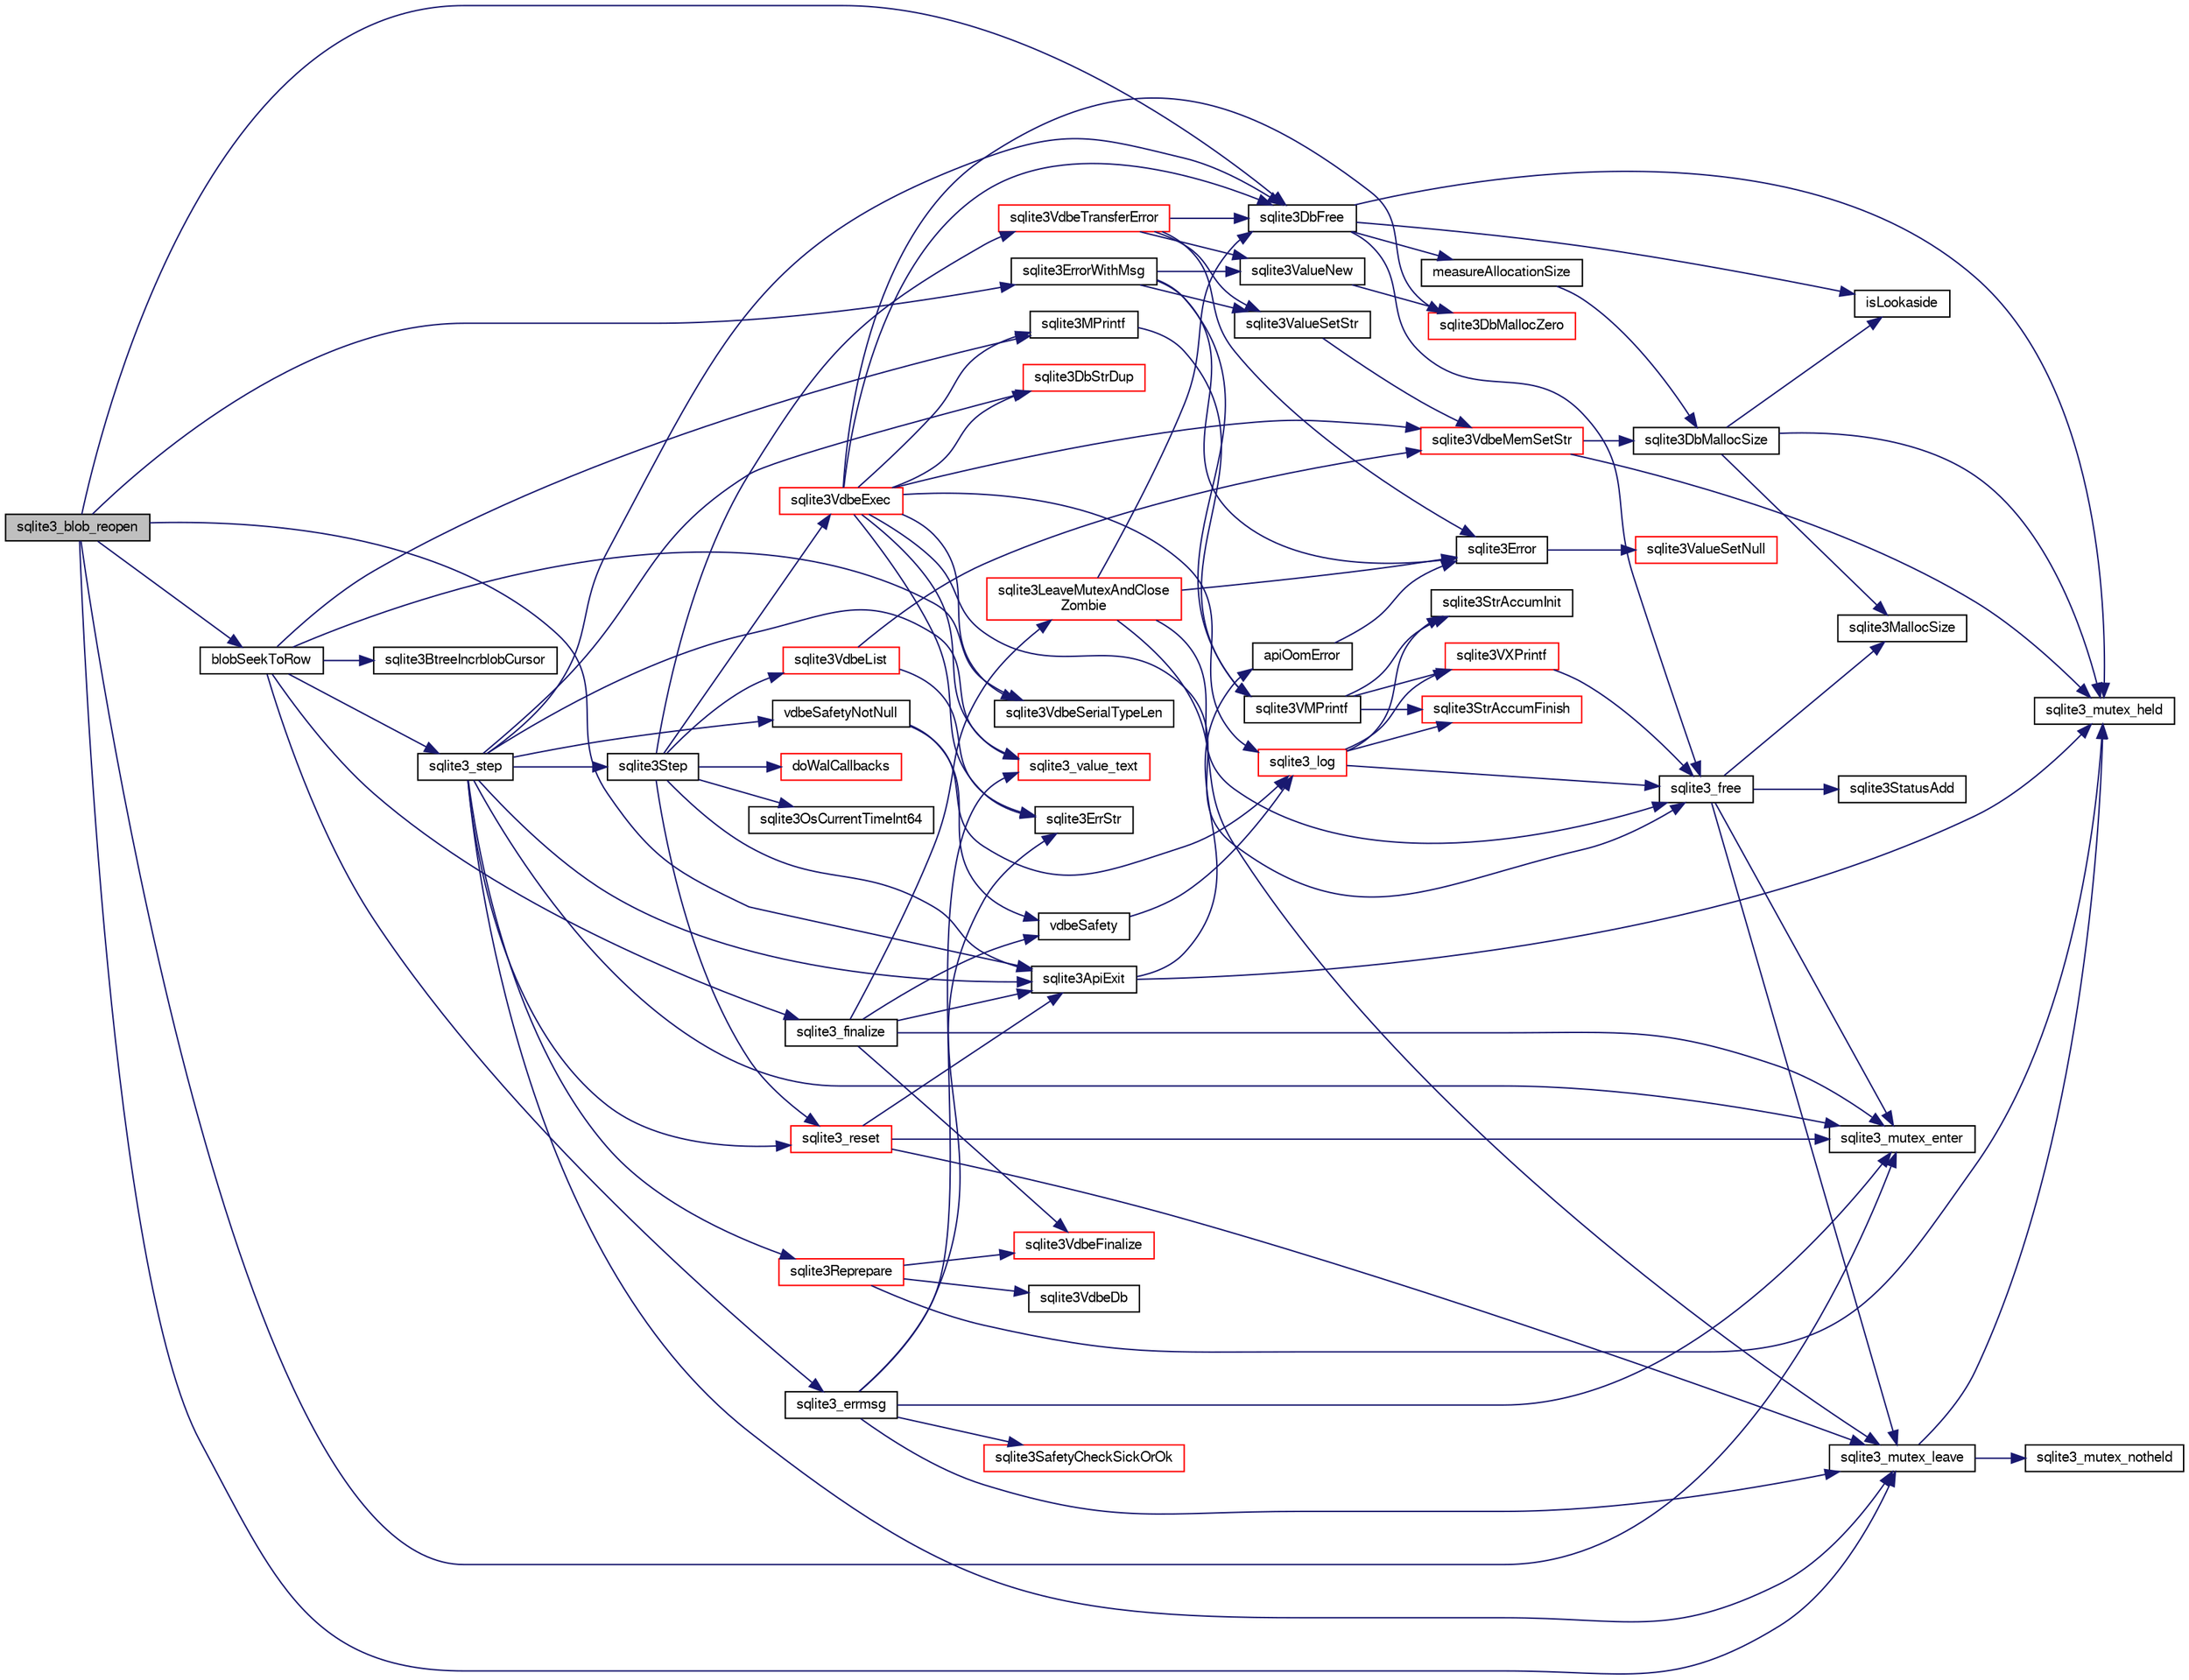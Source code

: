 digraph "sqlite3_blob_reopen"
{
  edge [fontname="FreeSans",fontsize="10",labelfontname="FreeSans",labelfontsize="10"];
  node [fontname="FreeSans",fontsize="10",shape=record];
  rankdir="LR";
  Node311791 [label="sqlite3_blob_reopen",height=0.2,width=0.4,color="black", fillcolor="grey75", style="filled", fontcolor="black"];
  Node311791 -> Node311792 [color="midnightblue",fontsize="10",style="solid",fontname="FreeSans"];
  Node311792 [label="sqlite3_mutex_enter",height=0.2,width=0.4,color="black", fillcolor="white", style="filled",URL="$sqlite3_8c.html#a1c12cde690bd89f104de5cbad12a6bf5"];
  Node311791 -> Node311793 [color="midnightblue",fontsize="10",style="solid",fontname="FreeSans"];
  Node311793 [label="blobSeekToRow",height=0.2,width=0.4,color="black", fillcolor="white", style="filled",URL="$sqlite3_8c.html#afff57e13332b98c8a44a7cebe38962ab"];
  Node311793 -> Node311794 [color="midnightblue",fontsize="10",style="solid",fontname="FreeSans"];
  Node311794 [label="sqlite3_step",height=0.2,width=0.4,color="black", fillcolor="white", style="filled",URL="$sqlite3_8c.html#ac1e491ce36b7471eb28387f7d3c74334"];
  Node311794 -> Node311795 [color="midnightblue",fontsize="10",style="solid",fontname="FreeSans"];
  Node311795 [label="vdbeSafetyNotNull",height=0.2,width=0.4,color="black", fillcolor="white", style="filled",URL="$sqlite3_8c.html#a018448275e86f09d8af8033cec4cafdf"];
  Node311795 -> Node311796 [color="midnightblue",fontsize="10",style="solid",fontname="FreeSans"];
  Node311796 [label="sqlite3_log",height=0.2,width=0.4,color="red", fillcolor="white", style="filled",URL="$sqlite3_8c.html#a298c9699bf9c143662c6b1fec4b2dc3b"];
  Node311796 -> Node311798 [color="midnightblue",fontsize="10",style="solid",fontname="FreeSans"];
  Node311798 [label="sqlite3StrAccumInit",height=0.2,width=0.4,color="black", fillcolor="white", style="filled",URL="$sqlite3_8c.html#aabf95e113b9d54d519cd15a56215f560"];
  Node311796 -> Node311799 [color="midnightblue",fontsize="10",style="solid",fontname="FreeSans"];
  Node311799 [label="sqlite3VXPrintf",height=0.2,width=0.4,color="red", fillcolor="white", style="filled",URL="$sqlite3_8c.html#a63c25806c9bd4a2b76f9a0eb232c6bde"];
  Node311799 -> Node311811 [color="midnightblue",fontsize="10",style="solid",fontname="FreeSans"];
  Node311811 [label="sqlite3_free",height=0.2,width=0.4,color="black", fillcolor="white", style="filled",URL="$sqlite3_8c.html#a6552349e36a8a691af5487999ab09519"];
  Node311811 -> Node311792 [color="midnightblue",fontsize="10",style="solid",fontname="FreeSans"];
  Node311811 -> Node311812 [color="midnightblue",fontsize="10",style="solid",fontname="FreeSans"];
  Node311812 [label="sqlite3StatusAdd",height=0.2,width=0.4,color="black", fillcolor="white", style="filled",URL="$sqlite3_8c.html#afa029f93586aeab4cc85360905dae9cd"];
  Node311811 -> Node311809 [color="midnightblue",fontsize="10",style="solid",fontname="FreeSans"];
  Node311809 [label="sqlite3MallocSize",height=0.2,width=0.4,color="black", fillcolor="white", style="filled",URL="$sqlite3_8c.html#acf5d2a5f35270bafb050bd2def576955"];
  Node311811 -> Node311813 [color="midnightblue",fontsize="10",style="solid",fontname="FreeSans"];
  Node311813 [label="sqlite3_mutex_leave",height=0.2,width=0.4,color="black", fillcolor="white", style="filled",URL="$sqlite3_8c.html#a5838d235601dbd3c1fa993555c6bcc93"];
  Node311813 -> Node311806 [color="midnightblue",fontsize="10",style="solid",fontname="FreeSans"];
  Node311806 [label="sqlite3_mutex_held",height=0.2,width=0.4,color="black", fillcolor="white", style="filled",URL="$sqlite3_8c.html#acf77da68932b6bc163c5e68547ecc3e7"];
  Node311813 -> Node311814 [color="midnightblue",fontsize="10",style="solid",fontname="FreeSans"];
  Node311814 [label="sqlite3_mutex_notheld",height=0.2,width=0.4,color="black", fillcolor="white", style="filled",URL="$sqlite3_8c.html#a83967c837c1c000d3b5adcfaa688f5dc"];
  Node311796 -> Node311907 [color="midnightblue",fontsize="10",style="solid",fontname="FreeSans"];
  Node311907 [label="sqlite3StrAccumFinish",height=0.2,width=0.4,color="red", fillcolor="white", style="filled",URL="$sqlite3_8c.html#adb7f26b10ac1b847db6f000ef4c2e2ba"];
  Node311796 -> Node311811 [color="midnightblue",fontsize="10",style="solid",fontname="FreeSans"];
  Node311795 -> Node312077 [color="midnightblue",fontsize="10",style="solid",fontname="FreeSans"];
  Node312077 [label="vdbeSafety",height=0.2,width=0.4,color="black", fillcolor="white", style="filled",URL="$sqlite3_8c.html#ad376f1aa66b2801fa8fb2fb134f370fd"];
  Node312077 -> Node311796 [color="midnightblue",fontsize="10",style="solid",fontname="FreeSans"];
  Node311794 -> Node311792 [color="midnightblue",fontsize="10",style="solid",fontname="FreeSans"];
  Node311794 -> Node312078 [color="midnightblue",fontsize="10",style="solid",fontname="FreeSans"];
  Node312078 [label="sqlite3Step",height=0.2,width=0.4,color="black", fillcolor="white", style="filled",URL="$sqlite3_8c.html#a3f2872e873e2758a4beedad1d5113554"];
  Node312078 -> Node312079 [color="midnightblue",fontsize="10",style="solid",fontname="FreeSans"];
  Node312079 [label="sqlite3_reset",height=0.2,width=0.4,color="red", fillcolor="white", style="filled",URL="$sqlite3_8c.html#a758efebc2e95694959ab0e74b397984c"];
  Node312079 -> Node311792 [color="midnightblue",fontsize="10",style="solid",fontname="FreeSans"];
  Node312079 -> Node312009 [color="midnightblue",fontsize="10",style="solid",fontname="FreeSans"];
  Node312009 [label="sqlite3ApiExit",height=0.2,width=0.4,color="black", fillcolor="white", style="filled",URL="$sqlite3_8c.html#ae5a967ec6172298db98b6090bbd1dd9b"];
  Node312009 -> Node311806 [color="midnightblue",fontsize="10",style="solid",fontname="FreeSans"];
  Node312009 -> Node312010 [color="midnightblue",fontsize="10",style="solid",fontname="FreeSans"];
  Node312010 [label="apiOomError",height=0.2,width=0.4,color="black", fillcolor="white", style="filled",URL="$sqlite3_8c.html#a55c294da0c468873c7f7ea59378b8b9c"];
  Node312010 -> Node312011 [color="midnightblue",fontsize="10",style="solid",fontname="FreeSans"];
  Node312011 [label="sqlite3Error",height=0.2,width=0.4,color="black", fillcolor="white", style="filled",URL="$sqlite3_8c.html#a4ba5e8be78db50d5538dcaa45bcf74d3"];
  Node312011 -> Node312012 [color="midnightblue",fontsize="10",style="solid",fontname="FreeSans"];
  Node312012 [label="sqlite3ValueSetNull",height=0.2,width=0.4,color="red", fillcolor="white", style="filled",URL="$sqlite3_8c.html#ad9bc4507a7806b37946116afbe183b95"];
  Node312079 -> Node311813 [color="midnightblue",fontsize="10",style="solid",fontname="FreeSans"];
  Node312078 -> Node312033 [color="midnightblue",fontsize="10",style="solid",fontname="FreeSans"];
  Node312033 [label="sqlite3OsCurrentTimeInt64",height=0.2,width=0.4,color="black", fillcolor="white", style="filled",URL="$sqlite3_8c.html#a8fba11754c83b89782ef18af266f5ec2"];
  Node312078 -> Node312494 [color="midnightblue",fontsize="10",style="solid",fontname="FreeSans"];
  Node312494 [label="sqlite3VdbeList",height=0.2,width=0.4,color="red", fillcolor="white", style="filled",URL="$sqlite3_8c.html#a61f5dfb765135a9982025bab8944f7fd"];
  Node312494 -> Node312349 [color="midnightblue",fontsize="10",style="solid",fontname="FreeSans"];
  Node312349 [label="sqlite3ErrStr",height=0.2,width=0.4,color="black", fillcolor="white", style="filled",URL="$sqlite3_8c.html#ab289afae24fa83e42f3d78b3b7e91793"];
  Node312494 -> Node311913 [color="midnightblue",fontsize="10",style="solid",fontname="FreeSans"];
  Node311913 [label="sqlite3VdbeMemSetStr",height=0.2,width=0.4,color="red", fillcolor="white", style="filled",URL="$sqlite3_8c.html#a9697bec7c3b512483638ea3646191d7d"];
  Node311913 -> Node311806 [color="midnightblue",fontsize="10",style="solid",fontname="FreeSans"];
  Node311913 -> Node311808 [color="midnightblue",fontsize="10",style="solid",fontname="FreeSans"];
  Node311808 [label="sqlite3DbMallocSize",height=0.2,width=0.4,color="black", fillcolor="white", style="filled",URL="$sqlite3_8c.html#aa397e5a8a03495203a0767abf0a71f86"];
  Node311808 -> Node311809 [color="midnightblue",fontsize="10",style="solid",fontname="FreeSans"];
  Node311808 -> Node311806 [color="midnightblue",fontsize="10",style="solid",fontname="FreeSans"];
  Node311808 -> Node311810 [color="midnightblue",fontsize="10",style="solid",fontname="FreeSans"];
  Node311810 [label="isLookaside",height=0.2,width=0.4,color="black", fillcolor="white", style="filled",URL="$sqlite3_8c.html#a770fa05ff9717b75e16f4d968a77b897"];
  Node312078 -> Node312495 [color="midnightblue",fontsize="10",style="solid",fontname="FreeSans"];
  Node312495 [label="sqlite3VdbeExec",height=0.2,width=0.4,color="red", fillcolor="white", style="filled",URL="$sqlite3_8c.html#a8ce40a614bdc56719c4d642b1e4dfb21"];
  Node312495 -> Node311796 [color="midnightblue",fontsize="10",style="solid",fontname="FreeSans"];
  Node312495 -> Node311913 [color="midnightblue",fontsize="10",style="solid",fontname="FreeSans"];
  Node312495 -> Node311805 [color="midnightblue",fontsize="10",style="solid",fontname="FreeSans"];
  Node311805 [label="sqlite3DbFree",height=0.2,width=0.4,color="black", fillcolor="white", style="filled",URL="$sqlite3_8c.html#ac70ab821a6607b4a1b909582dc37a069"];
  Node311805 -> Node311806 [color="midnightblue",fontsize="10",style="solid",fontname="FreeSans"];
  Node311805 -> Node311807 [color="midnightblue",fontsize="10",style="solid",fontname="FreeSans"];
  Node311807 [label="measureAllocationSize",height=0.2,width=0.4,color="black", fillcolor="white", style="filled",URL="$sqlite3_8c.html#a45731e644a22fdb756e2b6337224217a"];
  Node311807 -> Node311808 [color="midnightblue",fontsize="10",style="solid",fontname="FreeSans"];
  Node311805 -> Node311810 [color="midnightblue",fontsize="10",style="solid",fontname="FreeSans"];
  Node311805 -> Node311811 [color="midnightblue",fontsize="10",style="solid",fontname="FreeSans"];
  Node312495 -> Node311886 [color="midnightblue",fontsize="10",style="solid",fontname="FreeSans"];
  Node311886 [label="sqlite3_value_text",height=0.2,width=0.4,color="red", fillcolor="white", style="filled",URL="$sqlite3_8c.html#aef2ace3239e6dd59c74110faa70f8171"];
  Node312495 -> Node312516 [color="midnightblue",fontsize="10",style="solid",fontname="FreeSans"];
  Node312516 [label="sqlite3VdbeSerialTypeLen",height=0.2,width=0.4,color="black", fillcolor="white", style="filled",URL="$sqlite3_8c.html#ab84b4c97560363d01a6044a954c7d4f4"];
  Node312495 -> Node312473 [color="midnightblue",fontsize="10",style="solid",fontname="FreeSans"];
  Node312473 [label="sqlite3DbStrDup",height=0.2,width=0.4,color="red", fillcolor="white", style="filled",URL="$sqlite3_8c.html#a0ec4772ee6de7316ecd1e6cabb1beeef"];
  Node312495 -> Node312058 [color="midnightblue",fontsize="10",style="solid",fontname="FreeSans"];
  Node312058 [label="sqlite3MPrintf",height=0.2,width=0.4,color="black", fillcolor="white", style="filled",URL="$sqlite3_8c.html#a208ef0df84e9778778804a19af03efea"];
  Node312058 -> Node312059 [color="midnightblue",fontsize="10",style="solid",fontname="FreeSans"];
  Node312059 [label="sqlite3VMPrintf",height=0.2,width=0.4,color="black", fillcolor="white", style="filled",URL="$sqlite3_8c.html#a05535d0982ef06fbc2ee8195ebbae689"];
  Node312059 -> Node311798 [color="midnightblue",fontsize="10",style="solid",fontname="FreeSans"];
  Node312059 -> Node311799 [color="midnightblue",fontsize="10",style="solid",fontname="FreeSans"];
  Node312059 -> Node311907 [color="midnightblue",fontsize="10",style="solid",fontname="FreeSans"];
  Node312495 -> Node311811 [color="midnightblue",fontsize="10",style="solid",fontname="FreeSans"];
  Node312495 -> Node312008 [color="midnightblue",fontsize="10",style="solid",fontname="FreeSans"];
  Node312008 [label="sqlite3DbMallocZero",height=0.2,width=0.4,color="red", fillcolor="white", style="filled",URL="$sqlite3_8c.html#a49cfebac9d6067a03442c92af73f33e4"];
  Node312495 -> Node312349 [color="midnightblue",fontsize="10",style="solid",fontname="FreeSans"];
  Node312078 -> Node312738 [color="midnightblue",fontsize="10",style="solid",fontname="FreeSans"];
  Node312738 [label="doWalCallbacks",height=0.2,width=0.4,color="red", fillcolor="white", style="filled",URL="$sqlite3_8c.html#a001bcb6c83dac39b83d3a95e1f6194d1"];
  Node312078 -> Node312009 [color="midnightblue",fontsize="10",style="solid",fontname="FreeSans"];
  Node312078 -> Node312488 [color="midnightblue",fontsize="10",style="solid",fontname="FreeSans"];
  Node312488 [label="sqlite3VdbeTransferError",height=0.2,width=0.4,color="red", fillcolor="white", style="filled",URL="$sqlite3_8c.html#aaf4a567b51602bb6d7bb150e6c72de69"];
  Node312488 -> Node312336 [color="midnightblue",fontsize="10",style="solid",fontname="FreeSans"];
  Node312336 [label="sqlite3ValueNew",height=0.2,width=0.4,color="black", fillcolor="white", style="filled",URL="$sqlite3_8c.html#ad40a378778daff2d574bec905e35828b"];
  Node312336 -> Node312008 [color="midnightblue",fontsize="10",style="solid",fontname="FreeSans"];
  Node312488 -> Node312337 [color="midnightblue",fontsize="10",style="solid",fontname="FreeSans"];
  Node312337 [label="sqlite3ValueSetStr",height=0.2,width=0.4,color="black", fillcolor="white", style="filled",URL="$sqlite3_8c.html#a1fd40749f47941ee97ff6d798e2bc67e"];
  Node312337 -> Node311913 [color="midnightblue",fontsize="10",style="solid",fontname="FreeSans"];
  Node312488 -> Node312011 [color="midnightblue",fontsize="10",style="solid",fontname="FreeSans"];
  Node312488 -> Node311805 [color="midnightblue",fontsize="10",style="solid",fontname="FreeSans"];
  Node311794 -> Node312741 [color="midnightblue",fontsize="10",style="solid",fontname="FreeSans"];
  Node312741 [label="sqlite3Reprepare",height=0.2,width=0.4,color="red", fillcolor="white", style="filled",URL="$sqlite3_8c.html#a7e2f7299cc947d07e782f6ac561fa937"];
  Node312741 -> Node311806 [color="midnightblue",fontsize="10",style="solid",fontname="FreeSans"];
  Node312741 -> Node312742 [color="midnightblue",fontsize="10",style="solid",fontname="FreeSans"];
  Node312742 [label="sqlite3VdbeDb",height=0.2,width=0.4,color="black", fillcolor="white", style="filled",URL="$sqlite3_8c.html#a6cb1b36e2823fc3eff25dc162f71f28b"];
  Node312741 -> Node312439 [color="midnightblue",fontsize="10",style="solid",fontname="FreeSans"];
  Node312439 [label="sqlite3VdbeFinalize",height=0.2,width=0.4,color="red", fillcolor="white", style="filled",URL="$sqlite3_8c.html#af81e0c8d03b71610d3a826469f67bbd4"];
  Node311794 -> Node312079 [color="midnightblue",fontsize="10",style="solid",fontname="FreeSans"];
  Node311794 -> Node311886 [color="midnightblue",fontsize="10",style="solid",fontname="FreeSans"];
  Node311794 -> Node311805 [color="midnightblue",fontsize="10",style="solid",fontname="FreeSans"];
  Node311794 -> Node312473 [color="midnightblue",fontsize="10",style="solid",fontname="FreeSans"];
  Node311794 -> Node312009 [color="midnightblue",fontsize="10",style="solid",fontname="FreeSans"];
  Node311794 -> Node311813 [color="midnightblue",fontsize="10",style="solid",fontname="FreeSans"];
  Node311793 -> Node312058 [color="midnightblue",fontsize="10",style="solid",fontname="FreeSans"];
  Node311793 -> Node312441 [color="midnightblue",fontsize="10",style="solid",fontname="FreeSans"];
  Node312441 [label="sqlite3_finalize",height=0.2,width=0.4,color="black", fillcolor="white", style="filled",URL="$sqlite3_8c.html#a801195c0f771d40bb4be1e40f3b88945"];
  Node312441 -> Node312077 [color="midnightblue",fontsize="10",style="solid",fontname="FreeSans"];
  Node312441 -> Node311792 [color="midnightblue",fontsize="10",style="solid",fontname="FreeSans"];
  Node312441 -> Node312439 [color="midnightblue",fontsize="10",style="solid",fontname="FreeSans"];
  Node312441 -> Node312009 [color="midnightblue",fontsize="10",style="solid",fontname="FreeSans"];
  Node312441 -> Node312442 [color="midnightblue",fontsize="10",style="solid",fontname="FreeSans"];
  Node312442 [label="sqlite3LeaveMutexAndClose\lZombie",height=0.2,width=0.4,color="red", fillcolor="white", style="filled",URL="$sqlite3_8c.html#afe3a37c29dcb0fe9fc15fe07a3976f59"];
  Node312442 -> Node311813 [color="midnightblue",fontsize="10",style="solid",fontname="FreeSans"];
  Node312442 -> Node311805 [color="midnightblue",fontsize="10",style="solid",fontname="FreeSans"];
  Node312442 -> Node312011 [color="midnightblue",fontsize="10",style="solid",fontname="FreeSans"];
  Node312442 -> Node311811 [color="midnightblue",fontsize="10",style="solid",fontname="FreeSans"];
  Node311793 -> Node312516 [color="midnightblue",fontsize="10",style="solid",fontname="FreeSans"];
  Node311793 -> Node312747 [color="midnightblue",fontsize="10",style="solid",fontname="FreeSans"];
  Node312747 [label="sqlite3BtreeIncrblobCursor",height=0.2,width=0.4,color="black", fillcolor="white", style="filled",URL="$sqlite3_8c.html#acf4b76b0c00783bc3e7499ecc3d05ec6"];
  Node311793 -> Node312665 [color="midnightblue",fontsize="10",style="solid",fontname="FreeSans"];
  Node312665 [label="sqlite3_errmsg",height=0.2,width=0.4,color="black", fillcolor="white", style="filled",URL="$sqlite3_8c.html#ae0d58565fa198e724fc2bb5381b3299f"];
  Node312665 -> Node312349 [color="midnightblue",fontsize="10",style="solid",fontname="FreeSans"];
  Node312665 -> Node312331 [color="midnightblue",fontsize="10",style="solid",fontname="FreeSans"];
  Node312331 [label="sqlite3SafetyCheckSickOrOk",height=0.2,width=0.4,color="red", fillcolor="white", style="filled",URL="$sqlite3_8c.html#ac1fff729aec147d9825a4930042a626b"];
  Node312665 -> Node311792 [color="midnightblue",fontsize="10",style="solid",fontname="FreeSans"];
  Node312665 -> Node311886 [color="midnightblue",fontsize="10",style="solid",fontname="FreeSans"];
  Node312665 -> Node311813 [color="midnightblue",fontsize="10",style="solid",fontname="FreeSans"];
  Node311791 -> Node312335 [color="midnightblue",fontsize="10",style="solid",fontname="FreeSans"];
  Node312335 [label="sqlite3ErrorWithMsg",height=0.2,width=0.4,color="black", fillcolor="white", style="filled",URL="$sqlite3_8c.html#a11feb4cd8e77d59df266587cfe1b2641"];
  Node312335 -> Node312011 [color="midnightblue",fontsize="10",style="solid",fontname="FreeSans"];
  Node312335 -> Node312336 [color="midnightblue",fontsize="10",style="solid",fontname="FreeSans"];
  Node312335 -> Node312059 [color="midnightblue",fontsize="10",style="solid",fontname="FreeSans"];
  Node312335 -> Node312337 [color="midnightblue",fontsize="10",style="solid",fontname="FreeSans"];
  Node311791 -> Node311805 [color="midnightblue",fontsize="10",style="solid",fontname="FreeSans"];
  Node311791 -> Node312009 [color="midnightblue",fontsize="10",style="solid",fontname="FreeSans"];
  Node311791 -> Node311813 [color="midnightblue",fontsize="10",style="solid",fontname="FreeSans"];
}
